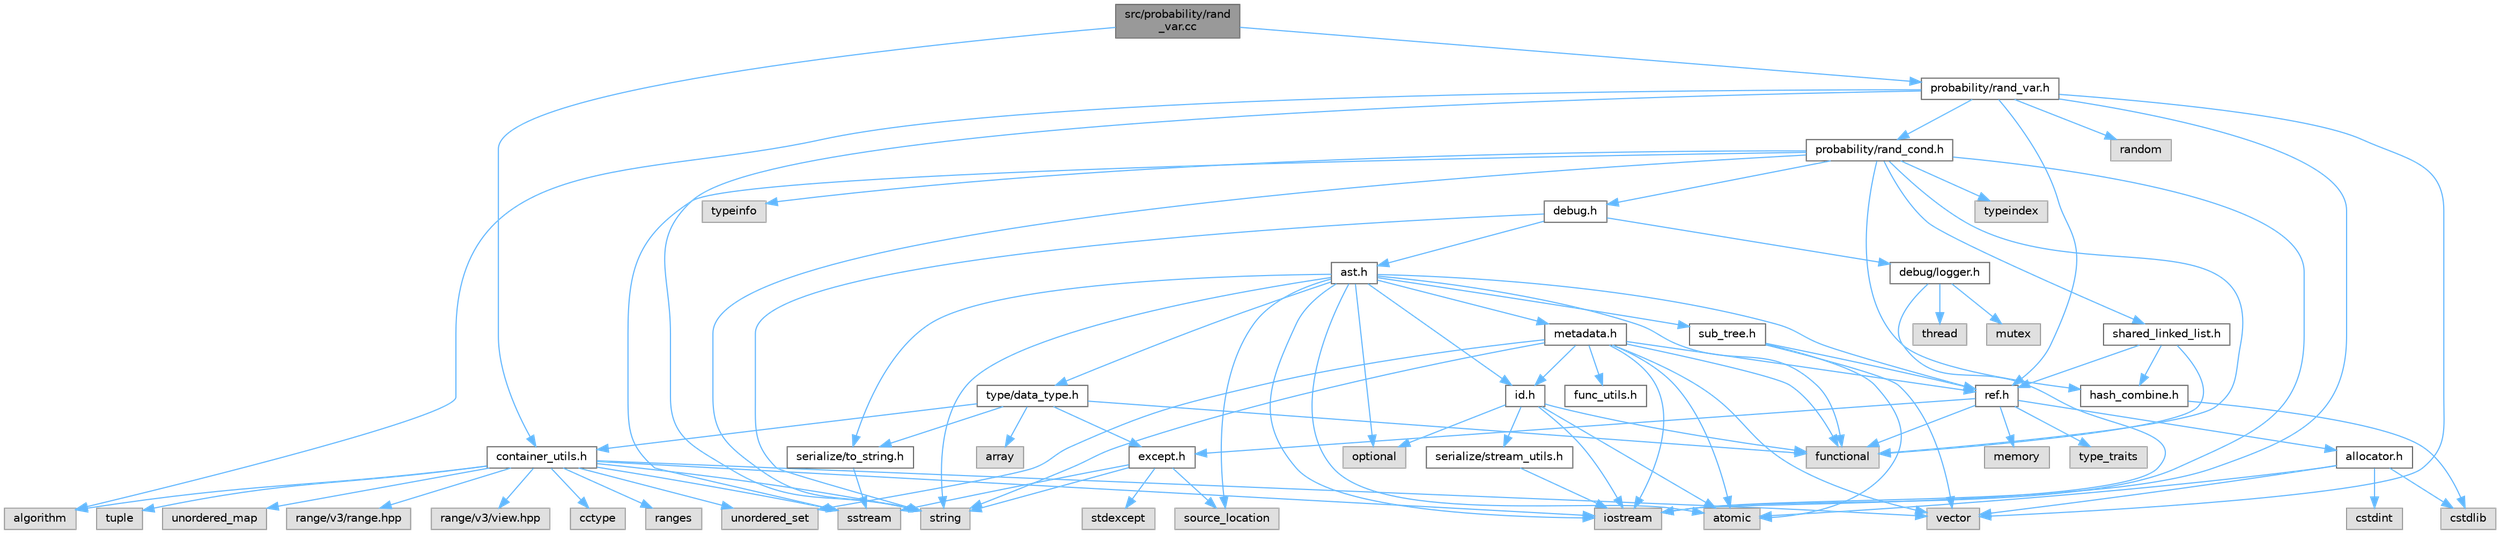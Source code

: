 digraph "src/probability/rand_var.cc"
{
 // LATEX_PDF_SIZE
  bgcolor="transparent";
  edge [fontname=Helvetica,fontsize=10,labelfontname=Helvetica,labelfontsize=10];
  node [fontname=Helvetica,fontsize=10,shape=box,height=0.2,width=0.4];
  Node1 [label="src/probability/rand\l_var.cc",height=0.2,width=0.4,color="gray40", fillcolor="grey60", style="filled", fontcolor="black",tooltip=" "];
  Node1 -> Node2 [color="steelblue1",style="solid"];
  Node2 [label="container_utils.h",height=0.2,width=0.4,color="grey40", fillcolor="white", style="filled",URL="$container__utils_8h.html",tooltip=" "];
  Node2 -> Node3 [color="steelblue1",style="solid"];
  Node3 [label="algorithm",height=0.2,width=0.4,color="grey60", fillcolor="#E0E0E0", style="filled",tooltip=" "];
  Node2 -> Node4 [color="steelblue1",style="solid"];
  Node4 [label="cctype",height=0.2,width=0.4,color="grey60", fillcolor="#E0E0E0", style="filled",tooltip=" "];
  Node2 -> Node5 [color="steelblue1",style="solid"];
  Node5 [label="iostream",height=0.2,width=0.4,color="grey60", fillcolor="#E0E0E0", style="filled",tooltip=" "];
  Node2 -> Node6 [color="steelblue1",style="solid"];
  Node6 [label="ranges",height=0.2,width=0.4,color="grey60", fillcolor="#E0E0E0", style="filled",tooltip=" "];
  Node2 -> Node7 [color="steelblue1",style="solid"];
  Node7 [label="sstream",height=0.2,width=0.4,color="grey60", fillcolor="#E0E0E0", style="filled",tooltip=" "];
  Node2 -> Node8 [color="steelblue1",style="solid"];
  Node8 [label="string",height=0.2,width=0.4,color="grey60", fillcolor="#E0E0E0", style="filled",tooltip=" "];
  Node2 -> Node9 [color="steelblue1",style="solid"];
  Node9 [label="tuple",height=0.2,width=0.4,color="grey60", fillcolor="#E0E0E0", style="filled",tooltip=" "];
  Node2 -> Node10 [color="steelblue1",style="solid"];
  Node10 [label="unordered_map",height=0.2,width=0.4,color="grey60", fillcolor="#E0E0E0", style="filled",tooltip=" "];
  Node2 -> Node11 [color="steelblue1",style="solid"];
  Node11 [label="unordered_set",height=0.2,width=0.4,color="grey60", fillcolor="#E0E0E0", style="filled",tooltip=" "];
  Node2 -> Node12 [color="steelblue1",style="solid"];
  Node12 [label="vector",height=0.2,width=0.4,color="grey60", fillcolor="#E0E0E0", style="filled",tooltip=" "];
  Node2 -> Node13 [color="steelblue1",style="solid"];
  Node13 [label="range/v3/range.hpp",height=0.2,width=0.4,color="grey60", fillcolor="#E0E0E0", style="filled",tooltip=" "];
  Node2 -> Node14 [color="steelblue1",style="solid"];
  Node14 [label="range/v3/view.hpp",height=0.2,width=0.4,color="grey60", fillcolor="#E0E0E0", style="filled",tooltip=" "];
  Node1 -> Node15 [color="steelblue1",style="solid"];
  Node15 [label="probability/rand_var.h",height=0.2,width=0.4,color="grey40", fillcolor="white", style="filled",URL="$rand__var_8h.html",tooltip=" "];
  Node15 -> Node3 [color="steelblue1",style="solid"];
  Node15 -> Node5 [color="steelblue1",style="solid"];
  Node15 -> Node16 [color="steelblue1",style="solid"];
  Node16 [label="random",height=0.2,width=0.4,color="grey60", fillcolor="#E0E0E0", style="filled",tooltip=" "];
  Node15 -> Node8 [color="steelblue1",style="solid"];
  Node15 -> Node12 [color="steelblue1",style="solid"];
  Node15 -> Node17 [color="steelblue1",style="solid"];
  Node17 [label="probability/rand_cond.h",height=0.2,width=0.4,color="grey40", fillcolor="white", style="filled",URL="$rand__cond_8h.html",tooltip=" "];
  Node17 -> Node18 [color="steelblue1",style="solid"];
  Node18 [label="functional",height=0.2,width=0.4,color="grey60", fillcolor="#E0E0E0", style="filled",tooltip=" "];
  Node17 -> Node5 [color="steelblue1",style="solid"];
  Node17 -> Node7 [color="steelblue1",style="solid"];
  Node17 -> Node8 [color="steelblue1",style="solid"];
  Node17 -> Node19 [color="steelblue1",style="solid"];
  Node19 [label="typeindex",height=0.2,width=0.4,color="grey60", fillcolor="#E0E0E0", style="filled",tooltip=" "];
  Node17 -> Node20 [color="steelblue1",style="solid"];
  Node20 [label="typeinfo",height=0.2,width=0.4,color="grey60", fillcolor="#E0E0E0", style="filled",tooltip=" "];
  Node17 -> Node21 [color="steelblue1",style="solid"];
  Node21 [label="debug.h",height=0.2,width=0.4,color="grey40", fillcolor="white", style="filled",URL="$debug_8h.html",tooltip=" "];
  Node21 -> Node8 [color="steelblue1",style="solid"];
  Node21 -> Node22 [color="steelblue1",style="solid"];
  Node22 [label="ast.h",height=0.2,width=0.4,color="grey40", fillcolor="white", style="filled",URL="$ast_8h.html",tooltip=" "];
  Node22 -> Node23 [color="steelblue1",style="solid"];
  Node23 [label="atomic",height=0.2,width=0.4,color="grey60", fillcolor="#E0E0E0", style="filled",tooltip=" "];
  Node22 -> Node18 [color="steelblue1",style="solid"];
  Node22 -> Node5 [color="steelblue1",style="solid"];
  Node22 -> Node24 [color="steelblue1",style="solid"];
  Node24 [label="optional",height=0.2,width=0.4,color="grey60", fillcolor="#E0E0E0", style="filled",tooltip=" "];
  Node22 -> Node25 [color="steelblue1",style="solid"];
  Node25 [label="source_location",height=0.2,width=0.4,color="grey60", fillcolor="#E0E0E0", style="filled",tooltip=" "];
  Node22 -> Node8 [color="steelblue1",style="solid"];
  Node22 -> Node26 [color="steelblue1",style="solid"];
  Node26 [label="id.h",height=0.2,width=0.4,color="grey40", fillcolor="white", style="filled",URL="$id_8h.html",tooltip=" "];
  Node26 -> Node23 [color="steelblue1",style="solid"];
  Node26 -> Node18 [color="steelblue1",style="solid"];
  Node26 -> Node5 [color="steelblue1",style="solid"];
  Node26 -> Node24 [color="steelblue1",style="solid"];
  Node26 -> Node27 [color="steelblue1",style="solid"];
  Node27 [label="serialize/stream_utils.h",height=0.2,width=0.4,color="grey40", fillcolor="white", style="filled",URL="$stream__utils_8h.html",tooltip=" "];
  Node27 -> Node5 [color="steelblue1",style="solid"];
  Node22 -> Node28 [color="steelblue1",style="solid"];
  Node28 [label="metadata.h",height=0.2,width=0.4,color="grey40", fillcolor="white", style="filled",URL="$metadata_8h.html",tooltip=" "];
  Node28 -> Node23 [color="steelblue1",style="solid"];
  Node28 -> Node18 [color="steelblue1",style="solid"];
  Node28 -> Node5 [color="steelblue1",style="solid"];
  Node28 -> Node8 [color="steelblue1",style="solid"];
  Node28 -> Node11 [color="steelblue1",style="solid"];
  Node28 -> Node12 [color="steelblue1",style="solid"];
  Node28 -> Node29 [color="steelblue1",style="solid"];
  Node29 [label="func_utils.h",height=0.2,width=0.4,color="grey40", fillcolor="white", style="filled",URL="$func__utils_8h.html",tooltip=" "];
  Node28 -> Node26 [color="steelblue1",style="solid"];
  Node28 -> Node30 [color="steelblue1",style="solid"];
  Node30 [label="ref.h",height=0.2,width=0.4,color="grey40", fillcolor="white", style="filled",URL="$ref_8h.html",tooltip=" "];
  Node30 -> Node18 [color="steelblue1",style="solid"];
  Node30 -> Node31 [color="steelblue1",style="solid"];
  Node31 [label="memory",height=0.2,width=0.4,color="grey60", fillcolor="#E0E0E0", style="filled",tooltip=" "];
  Node30 -> Node32 [color="steelblue1",style="solid"];
  Node32 [label="type_traits",height=0.2,width=0.4,color="grey60", fillcolor="#E0E0E0", style="filled",tooltip=" "];
  Node30 -> Node33 [color="steelblue1",style="solid"];
  Node33 [label="allocator.h",height=0.2,width=0.4,color="grey40", fillcolor="white", style="filled",URL="$allocator_8h.html",tooltip=" "];
  Node33 -> Node23 [color="steelblue1",style="solid"];
  Node33 -> Node34 [color="steelblue1",style="solid"];
  Node34 [label="cstdint",height=0.2,width=0.4,color="grey60", fillcolor="#E0E0E0", style="filled",tooltip=" "];
  Node33 -> Node35 [color="steelblue1",style="solid"];
  Node35 [label="cstdlib",height=0.2,width=0.4,color="grey60", fillcolor="#E0E0E0", style="filled",tooltip=" "];
  Node33 -> Node12 [color="steelblue1",style="solid"];
  Node30 -> Node36 [color="steelblue1",style="solid"];
  Node36 [label="except.h",height=0.2,width=0.4,color="grey40", fillcolor="white", style="filled",URL="$except_8h.html",tooltip=" "];
  Node36 -> Node25 [color="steelblue1",style="solid"];
  Node36 -> Node7 [color="steelblue1",style="solid"];
  Node36 -> Node37 [color="steelblue1",style="solid"];
  Node37 [label="stdexcept",height=0.2,width=0.4,color="grey60", fillcolor="#E0E0E0", style="filled",tooltip=" "];
  Node36 -> Node8 [color="steelblue1",style="solid"];
  Node22 -> Node30 [color="steelblue1",style="solid"];
  Node22 -> Node38 [color="steelblue1",style="solid"];
  Node38 [label="serialize/to_string.h",height=0.2,width=0.4,color="grey40", fillcolor="white", style="filled",URL="$to__string_8h.html",tooltip=" "];
  Node38 -> Node7 [color="steelblue1",style="solid"];
  Node22 -> Node39 [color="steelblue1",style="solid"];
  Node39 [label="sub_tree.h",height=0.2,width=0.4,color="grey40", fillcolor="white", style="filled",URL="$sub__tree_8h.html",tooltip=" "];
  Node39 -> Node23 [color="steelblue1",style="solid"];
  Node39 -> Node12 [color="steelblue1",style="solid"];
  Node39 -> Node30 [color="steelblue1",style="solid"];
  Node22 -> Node40 [color="steelblue1",style="solid"];
  Node40 [label="type/data_type.h",height=0.2,width=0.4,color="grey40", fillcolor="white", style="filled",URL="$data__type_8h.html",tooltip=" "];
  Node40 -> Node41 [color="steelblue1",style="solid"];
  Node41 [label="array",height=0.2,width=0.4,color="grey60", fillcolor="#E0E0E0", style="filled",tooltip=" "];
  Node40 -> Node18 [color="steelblue1",style="solid"];
  Node40 -> Node2 [color="steelblue1",style="solid"];
  Node40 -> Node36 [color="steelblue1",style="solid"];
  Node40 -> Node38 [color="steelblue1",style="solid"];
  Node21 -> Node42 [color="steelblue1",style="solid"];
  Node42 [label="debug/logger.h",height=0.2,width=0.4,color="grey40", fillcolor="white", style="filled",URL="$logger_8h.html",tooltip=" "];
  Node42 -> Node5 [color="steelblue1",style="solid"];
  Node42 -> Node43 [color="steelblue1",style="solid"];
  Node43 [label="mutex",height=0.2,width=0.4,color="grey60", fillcolor="#E0E0E0", style="filled",tooltip=" "];
  Node42 -> Node44 [color="steelblue1",style="solid"];
  Node44 [label="thread",height=0.2,width=0.4,color="grey60", fillcolor="#E0E0E0", style="filled",tooltip=" "];
  Node17 -> Node45 [color="steelblue1",style="solid"];
  Node45 [label="hash_combine.h",height=0.2,width=0.4,color="grey40", fillcolor="white", style="filled",URL="$hash__combine_8h.html",tooltip=" "];
  Node45 -> Node35 [color="steelblue1",style="solid"];
  Node17 -> Node46 [color="steelblue1",style="solid"];
  Node46 [label="shared_linked_list.h",height=0.2,width=0.4,color="grey40", fillcolor="white", style="filled",URL="$shared__linked__list_8h.html",tooltip=" "];
  Node46 -> Node18 [color="steelblue1",style="solid"];
  Node46 -> Node45 [color="steelblue1",style="solid"];
  Node46 -> Node30 [color="steelblue1",style="solid"];
  Node15 -> Node30 [color="steelblue1",style="solid"];
}
